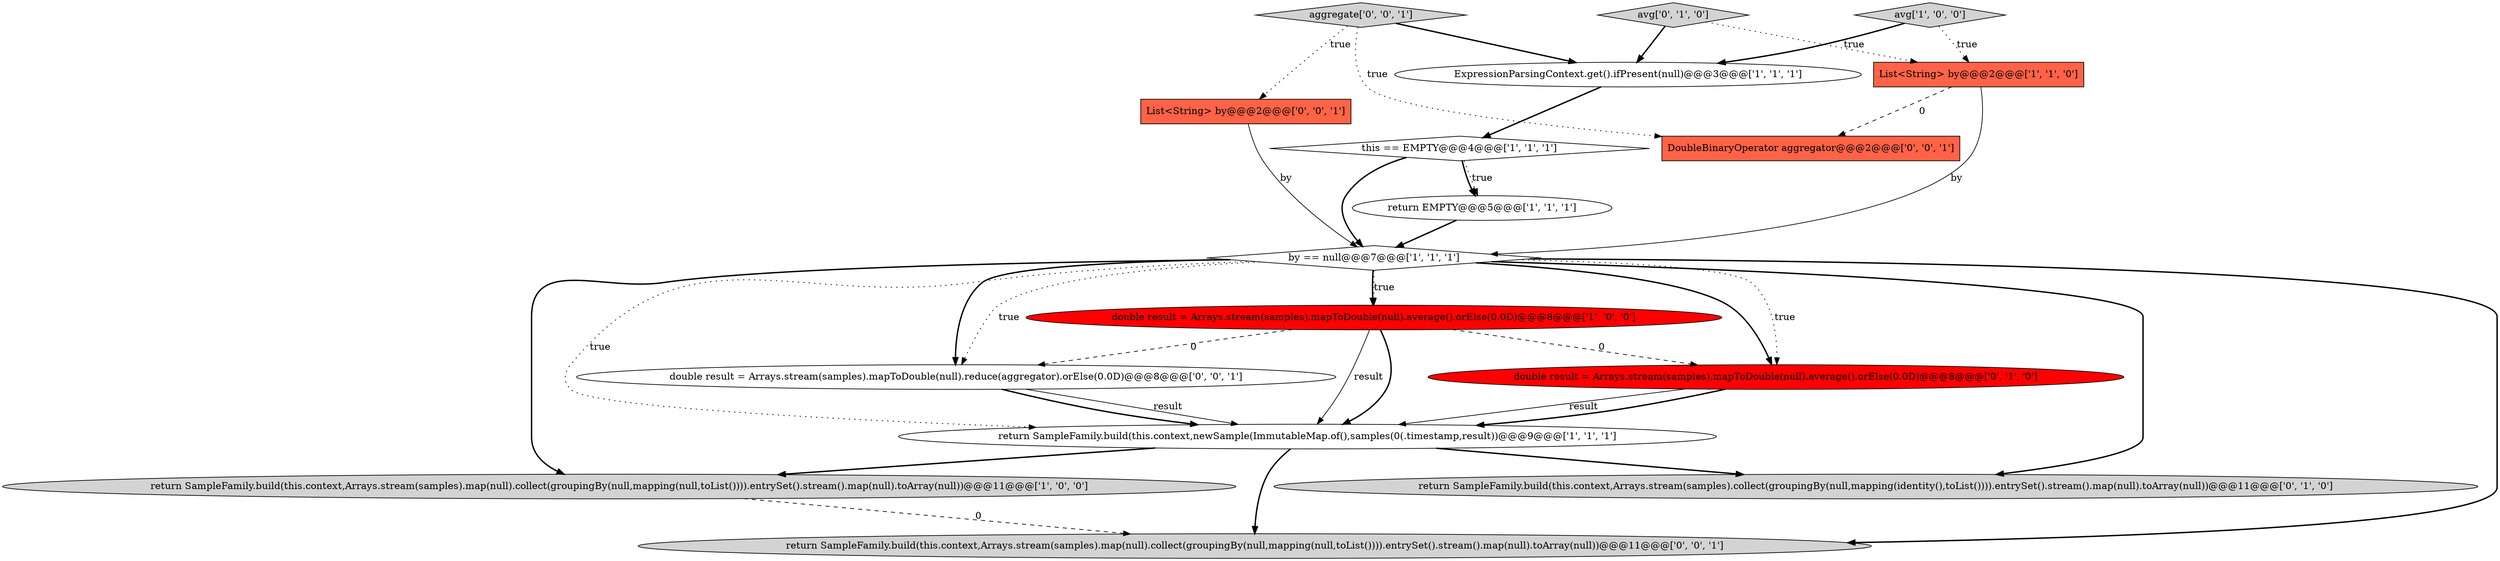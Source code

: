 digraph {
5 [style = filled, label = "return EMPTY@@@5@@@['1', '1', '1']", fillcolor = white, shape = ellipse image = "AAA0AAABBB1BBB"];
11 [style = filled, label = "double result = Arrays.stream(samples).mapToDouble(null).average().orElse(0.0D)@@@8@@@['0', '1', '0']", fillcolor = red, shape = ellipse image = "AAA1AAABBB2BBB"];
12 [style = filled, label = "double result = Arrays.stream(samples).mapToDouble(null).reduce(aggregator).orElse(0.0D)@@@8@@@['0', '0', '1']", fillcolor = white, shape = ellipse image = "AAA0AAABBB3BBB"];
16 [style = filled, label = "DoubleBinaryOperator aggregator@@@2@@@['0', '0', '1']", fillcolor = tomato, shape = box image = "AAA0AAABBB3BBB"];
14 [style = filled, label = "aggregate['0', '0', '1']", fillcolor = lightgray, shape = diamond image = "AAA0AAABBB3BBB"];
0 [style = filled, label = "this == EMPTY@@@4@@@['1', '1', '1']", fillcolor = white, shape = diamond image = "AAA0AAABBB1BBB"];
4 [style = filled, label = "avg['1', '0', '0']", fillcolor = lightgray, shape = diamond image = "AAA0AAABBB1BBB"];
9 [style = filled, label = "avg['0', '1', '0']", fillcolor = lightgray, shape = diamond image = "AAA0AAABBB2BBB"];
8 [style = filled, label = "List<String> by@@@2@@@['1', '1', '0']", fillcolor = tomato, shape = box image = "AAA0AAABBB1BBB"];
1 [style = filled, label = "ExpressionParsingContext.get().ifPresent(null)@@@3@@@['1', '1', '1']", fillcolor = white, shape = ellipse image = "AAA0AAABBB1BBB"];
6 [style = filled, label = "return SampleFamily.build(this.context,Arrays.stream(samples).map(null).collect(groupingBy(null,mapping(null,toList()))).entrySet().stream().map(null).toArray(null))@@@11@@@['1', '0', '0']", fillcolor = lightgray, shape = ellipse image = "AAA0AAABBB1BBB"];
7 [style = filled, label = "return SampleFamily.build(this.context,newSample(ImmutableMap.of(),samples(0(.timestamp,result))@@@9@@@['1', '1', '1']", fillcolor = white, shape = ellipse image = "AAA0AAABBB1BBB"];
10 [style = filled, label = "return SampleFamily.build(this.context,Arrays.stream(samples).collect(groupingBy(null,mapping(identity(),toList()))).entrySet().stream().map(null).toArray(null))@@@11@@@['0', '1', '0']", fillcolor = lightgray, shape = ellipse image = "AAA0AAABBB2BBB"];
3 [style = filled, label = "double result = Arrays.stream(samples).mapToDouble(null).average().orElse(0.0D)@@@8@@@['1', '0', '0']", fillcolor = red, shape = ellipse image = "AAA1AAABBB1BBB"];
15 [style = filled, label = "List<String> by@@@2@@@['0', '0', '1']", fillcolor = tomato, shape = box image = "AAA0AAABBB3BBB"];
13 [style = filled, label = "return SampleFamily.build(this.context,Arrays.stream(samples).map(null).collect(groupingBy(null,mapping(null,toList()))).entrySet().stream().map(null).toArray(null))@@@11@@@['0', '0', '1']", fillcolor = lightgray, shape = ellipse image = "AAA0AAABBB3BBB"];
2 [style = filled, label = "by == null@@@7@@@['1', '1', '1']", fillcolor = white, shape = diamond image = "AAA0AAABBB1BBB"];
7->13 [style = bold, label=""];
2->3 [style = dotted, label="true"];
8->16 [style = dashed, label="0"];
15->2 [style = solid, label="by"];
0->5 [style = dotted, label="true"];
12->7 [style = solid, label="result"];
7->10 [style = bold, label=""];
2->6 [style = bold, label=""];
2->3 [style = bold, label=""];
3->7 [style = solid, label="result"];
0->2 [style = bold, label=""];
4->8 [style = dotted, label="true"];
1->0 [style = bold, label=""];
2->10 [style = bold, label=""];
12->7 [style = bold, label=""];
2->12 [style = bold, label=""];
14->1 [style = bold, label=""];
2->13 [style = bold, label=""];
2->11 [style = dotted, label="true"];
9->8 [style = dotted, label="true"];
14->16 [style = dotted, label="true"];
14->15 [style = dotted, label="true"];
5->2 [style = bold, label=""];
3->12 [style = dashed, label="0"];
6->13 [style = dashed, label="0"];
8->2 [style = solid, label="by"];
3->7 [style = bold, label=""];
2->7 [style = dotted, label="true"];
7->6 [style = bold, label=""];
11->7 [style = solid, label="result"];
2->12 [style = dotted, label="true"];
4->1 [style = bold, label=""];
9->1 [style = bold, label=""];
2->11 [style = bold, label=""];
11->7 [style = bold, label=""];
3->11 [style = dashed, label="0"];
0->5 [style = bold, label=""];
}
